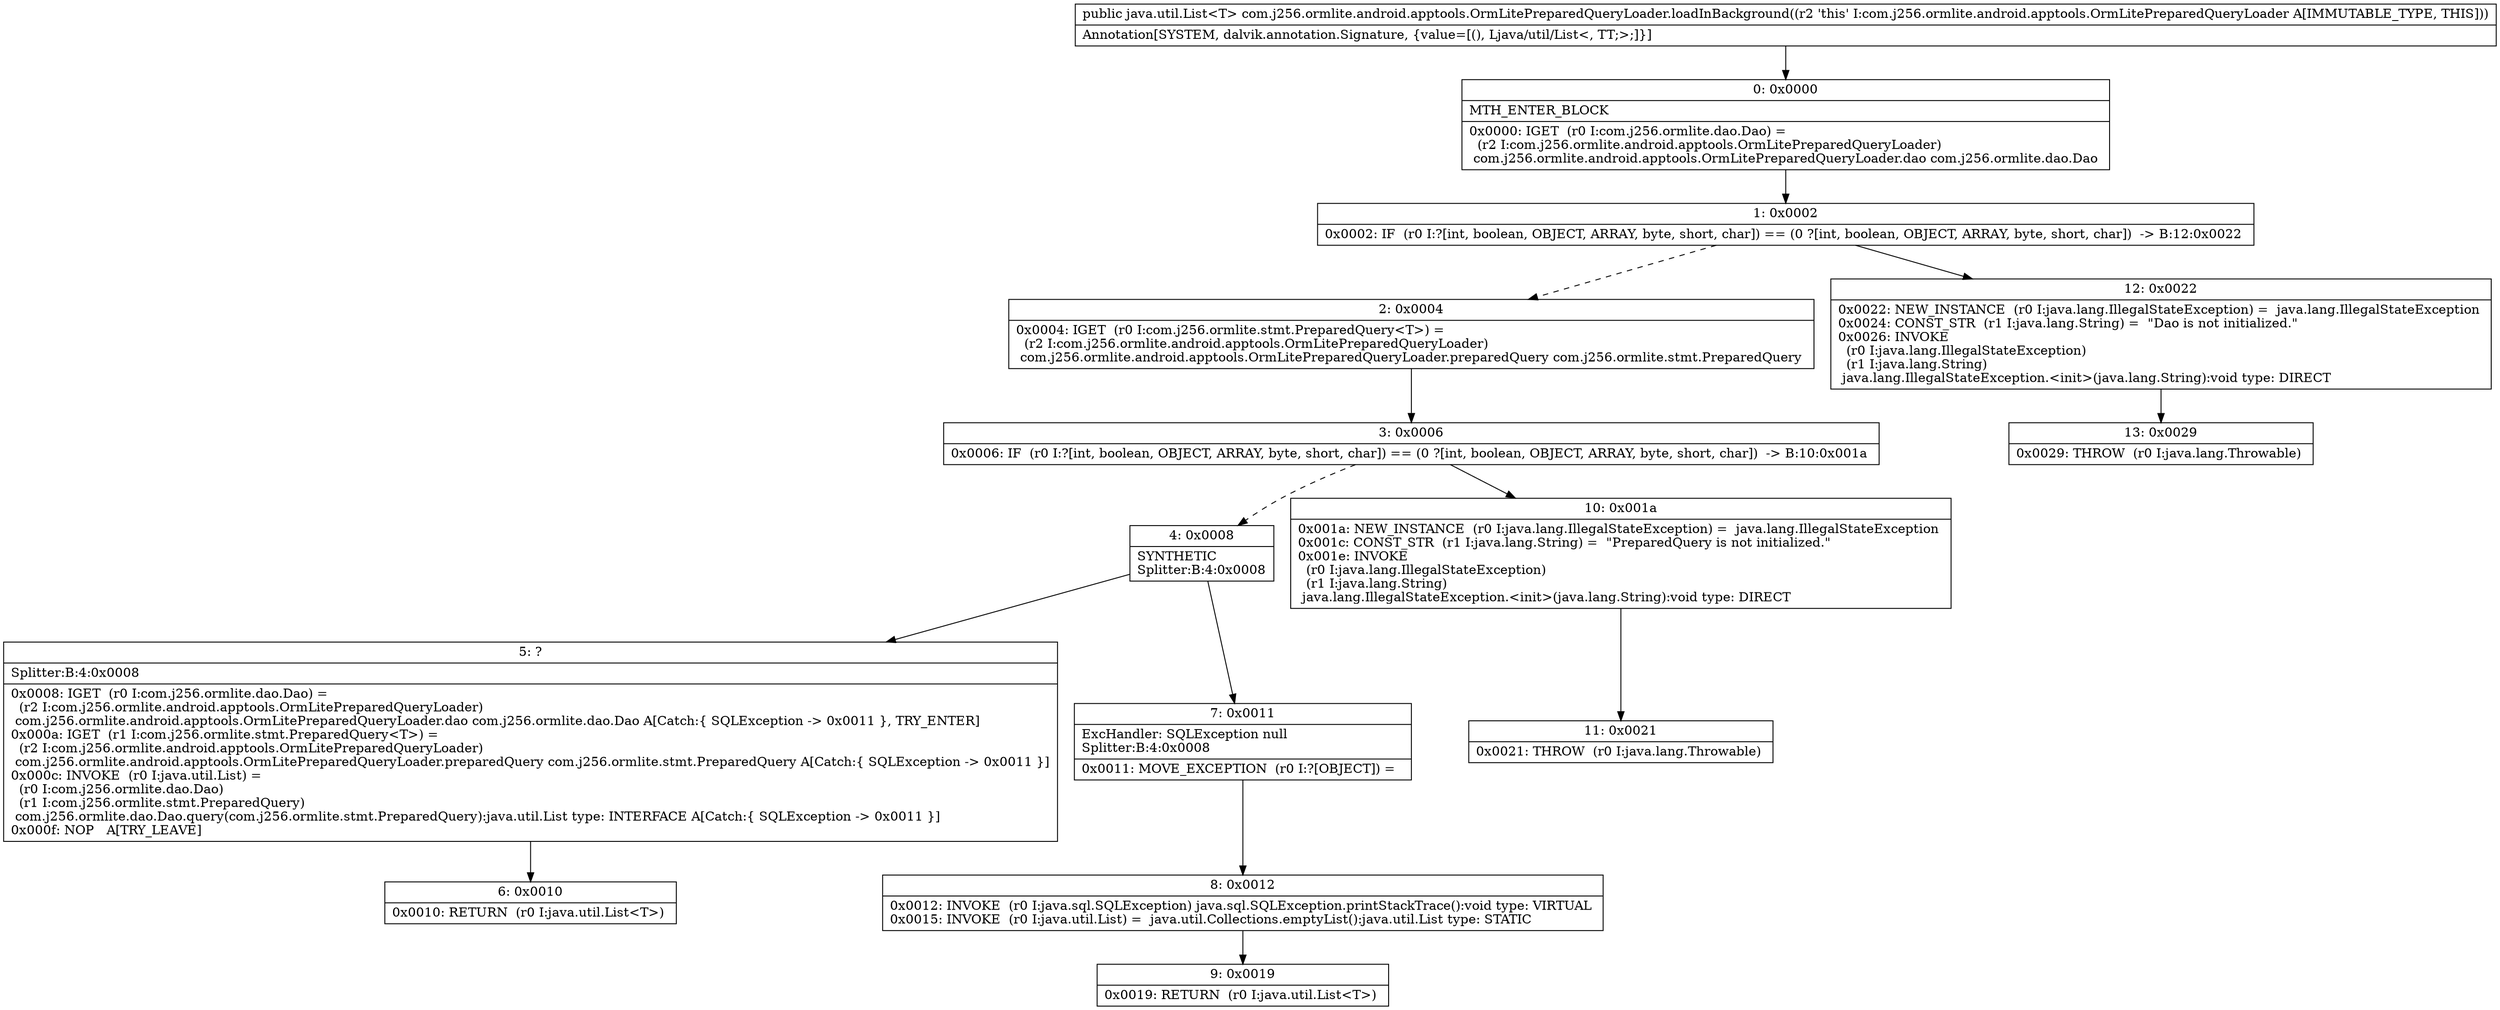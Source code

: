 digraph "CFG forcom.j256.ormlite.android.apptools.OrmLitePreparedQueryLoader.loadInBackground()Ljava\/util\/List;" {
Node_0 [shape=record,label="{0\:\ 0x0000|MTH_ENTER_BLOCK\l|0x0000: IGET  (r0 I:com.j256.ormlite.dao.Dao) = \l  (r2 I:com.j256.ormlite.android.apptools.OrmLitePreparedQueryLoader)\l com.j256.ormlite.android.apptools.OrmLitePreparedQueryLoader.dao com.j256.ormlite.dao.Dao \l}"];
Node_1 [shape=record,label="{1\:\ 0x0002|0x0002: IF  (r0 I:?[int, boolean, OBJECT, ARRAY, byte, short, char]) == (0 ?[int, boolean, OBJECT, ARRAY, byte, short, char])  \-\> B:12:0x0022 \l}"];
Node_2 [shape=record,label="{2\:\ 0x0004|0x0004: IGET  (r0 I:com.j256.ormlite.stmt.PreparedQuery\<T\>) = \l  (r2 I:com.j256.ormlite.android.apptools.OrmLitePreparedQueryLoader)\l com.j256.ormlite.android.apptools.OrmLitePreparedQueryLoader.preparedQuery com.j256.ormlite.stmt.PreparedQuery \l}"];
Node_3 [shape=record,label="{3\:\ 0x0006|0x0006: IF  (r0 I:?[int, boolean, OBJECT, ARRAY, byte, short, char]) == (0 ?[int, boolean, OBJECT, ARRAY, byte, short, char])  \-\> B:10:0x001a \l}"];
Node_4 [shape=record,label="{4\:\ 0x0008|SYNTHETIC\lSplitter:B:4:0x0008\l}"];
Node_5 [shape=record,label="{5\:\ ?|Splitter:B:4:0x0008\l|0x0008: IGET  (r0 I:com.j256.ormlite.dao.Dao) = \l  (r2 I:com.j256.ormlite.android.apptools.OrmLitePreparedQueryLoader)\l com.j256.ormlite.android.apptools.OrmLitePreparedQueryLoader.dao com.j256.ormlite.dao.Dao A[Catch:\{ SQLException \-\> 0x0011 \}, TRY_ENTER]\l0x000a: IGET  (r1 I:com.j256.ormlite.stmt.PreparedQuery\<T\>) = \l  (r2 I:com.j256.ormlite.android.apptools.OrmLitePreparedQueryLoader)\l com.j256.ormlite.android.apptools.OrmLitePreparedQueryLoader.preparedQuery com.j256.ormlite.stmt.PreparedQuery A[Catch:\{ SQLException \-\> 0x0011 \}]\l0x000c: INVOKE  (r0 I:java.util.List) = \l  (r0 I:com.j256.ormlite.dao.Dao)\l  (r1 I:com.j256.ormlite.stmt.PreparedQuery)\l com.j256.ormlite.dao.Dao.query(com.j256.ormlite.stmt.PreparedQuery):java.util.List type: INTERFACE A[Catch:\{ SQLException \-\> 0x0011 \}]\l0x000f: NOP   A[TRY_LEAVE]\l}"];
Node_6 [shape=record,label="{6\:\ 0x0010|0x0010: RETURN  (r0 I:java.util.List\<T\>) \l}"];
Node_7 [shape=record,label="{7\:\ 0x0011|ExcHandler: SQLException null\lSplitter:B:4:0x0008\l|0x0011: MOVE_EXCEPTION  (r0 I:?[OBJECT]) =  \l}"];
Node_8 [shape=record,label="{8\:\ 0x0012|0x0012: INVOKE  (r0 I:java.sql.SQLException) java.sql.SQLException.printStackTrace():void type: VIRTUAL \l0x0015: INVOKE  (r0 I:java.util.List) =  java.util.Collections.emptyList():java.util.List type: STATIC \l}"];
Node_9 [shape=record,label="{9\:\ 0x0019|0x0019: RETURN  (r0 I:java.util.List\<T\>) \l}"];
Node_10 [shape=record,label="{10\:\ 0x001a|0x001a: NEW_INSTANCE  (r0 I:java.lang.IllegalStateException) =  java.lang.IllegalStateException \l0x001c: CONST_STR  (r1 I:java.lang.String) =  \"PreparedQuery is not initialized.\" \l0x001e: INVOKE  \l  (r0 I:java.lang.IllegalStateException)\l  (r1 I:java.lang.String)\l java.lang.IllegalStateException.\<init\>(java.lang.String):void type: DIRECT \l}"];
Node_11 [shape=record,label="{11\:\ 0x0021|0x0021: THROW  (r0 I:java.lang.Throwable) \l}"];
Node_12 [shape=record,label="{12\:\ 0x0022|0x0022: NEW_INSTANCE  (r0 I:java.lang.IllegalStateException) =  java.lang.IllegalStateException \l0x0024: CONST_STR  (r1 I:java.lang.String) =  \"Dao is not initialized.\" \l0x0026: INVOKE  \l  (r0 I:java.lang.IllegalStateException)\l  (r1 I:java.lang.String)\l java.lang.IllegalStateException.\<init\>(java.lang.String):void type: DIRECT \l}"];
Node_13 [shape=record,label="{13\:\ 0x0029|0x0029: THROW  (r0 I:java.lang.Throwable) \l}"];
MethodNode[shape=record,label="{public java.util.List\<T\> com.j256.ormlite.android.apptools.OrmLitePreparedQueryLoader.loadInBackground((r2 'this' I:com.j256.ormlite.android.apptools.OrmLitePreparedQueryLoader A[IMMUTABLE_TYPE, THIS]))  | Annotation[SYSTEM, dalvik.annotation.Signature, \{value=[(), Ljava\/util\/List\<, TT;\>;]\}]\l}"];
MethodNode -> Node_0;
Node_0 -> Node_1;
Node_1 -> Node_2[style=dashed];
Node_1 -> Node_12;
Node_2 -> Node_3;
Node_3 -> Node_4[style=dashed];
Node_3 -> Node_10;
Node_4 -> Node_5;
Node_4 -> Node_7;
Node_5 -> Node_6;
Node_7 -> Node_8;
Node_8 -> Node_9;
Node_10 -> Node_11;
Node_12 -> Node_13;
}

